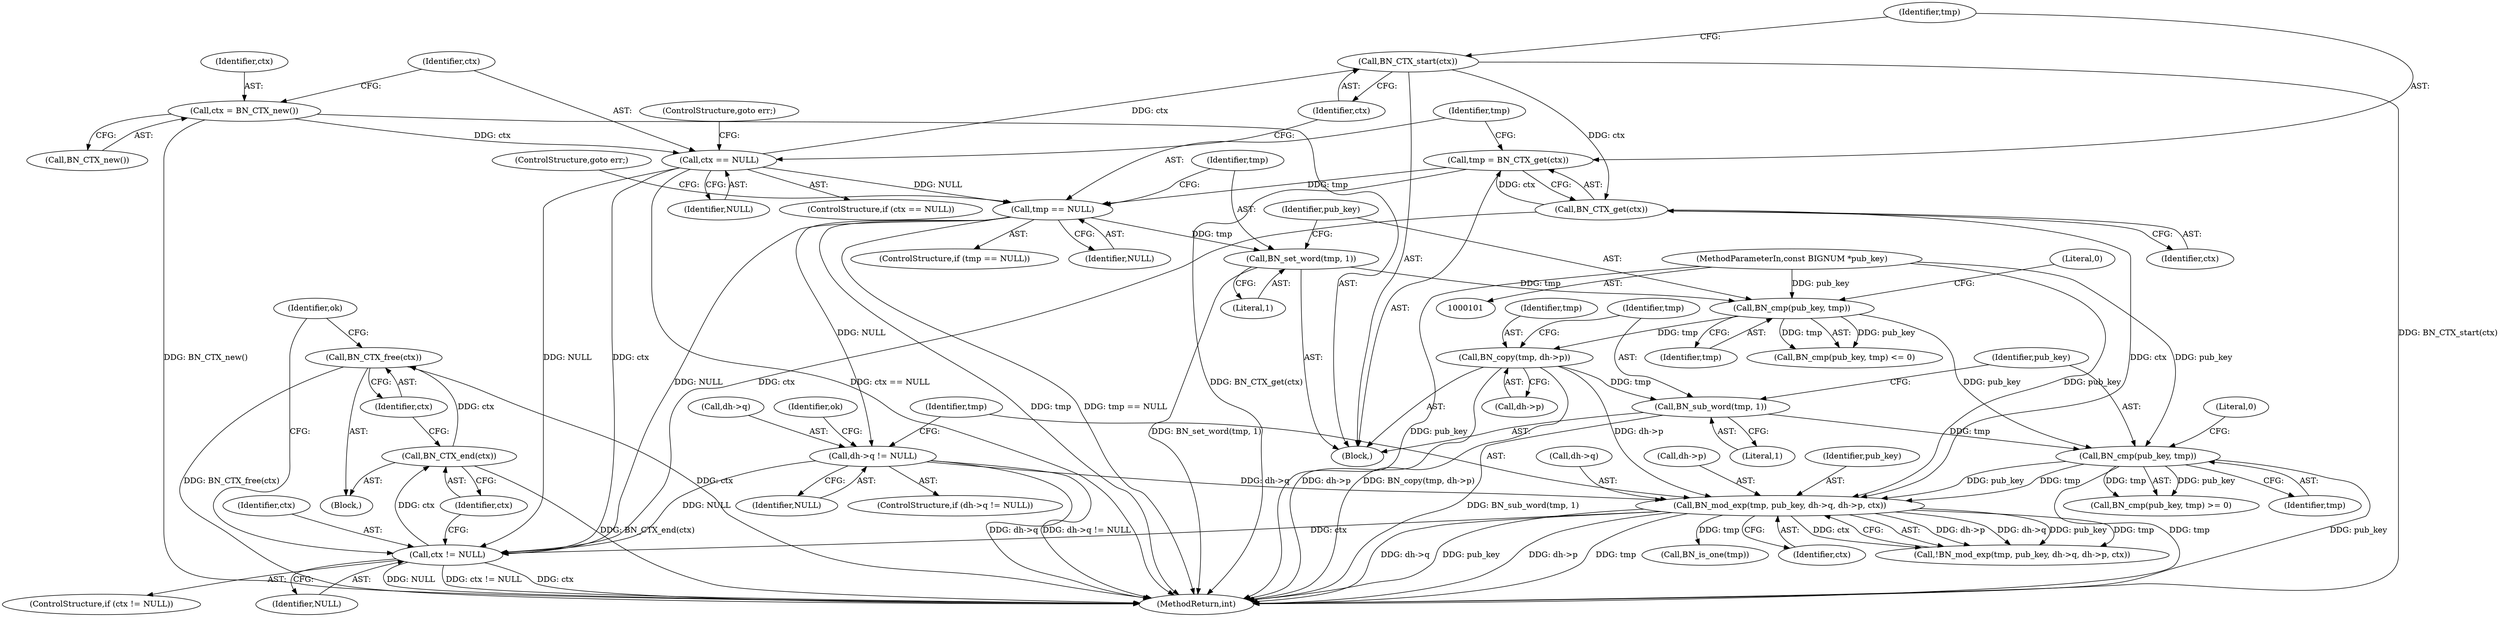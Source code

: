 digraph "0_openssl_878e2c5b13010329c203f309ed0c8f2113f85648@API" {
"1000211" [label="(Call,BN_CTX_free(ctx))"];
"1000209" [label="(Call,BN_CTX_end(ctx))"];
"1000205" [label="(Call,ctx != NULL)"];
"1000181" [label="(Call,BN_mod_exp(tmp, pub_key, dh->q, dh->p, ctx))"];
"1000164" [label="(Call,BN_cmp(pub_key, tmp))"];
"1000146" [label="(Call,BN_cmp(pub_key, tmp))"];
"1000103" [label="(MethodParameterIn,const BIGNUM *pub_key)"];
"1000141" [label="(Call,BN_set_word(tmp, 1))"];
"1000137" [label="(Call,tmp == NULL)"];
"1000132" [label="(Call,tmp = BN_CTX_get(ctx))"];
"1000134" [label="(Call,BN_CTX_get(ctx))"];
"1000130" [label="(Call,BN_CTX_start(ctx))"];
"1000126" [label="(Call,ctx == NULL)"];
"1000122" [label="(Call,ctx = BN_CTX_new())"];
"1000159" [label="(Call,BN_sub_word(tmp, 1))"];
"1000154" [label="(Call,BN_copy(tmp, dh->p))"];
"1000173" [label="(Call,dh->q != NULL)"];
"1000161" [label="(Literal,1)"];
"1000182" [label="(Identifier,tmp)"];
"1000147" [label="(Identifier,pub_key)"];
"1000143" [label="(Literal,1)"];
"1000149" [label="(Literal,0)"];
"1000146" [label="(Call,BN_cmp(pub_key, tmp))"];
"1000124" [label="(Call,BN_CTX_new())"];
"1000140" [label="(ControlStructure,goto err;)"];
"1000214" [label="(Identifier,ok)"];
"1000129" [label="(ControlStructure,goto err;)"];
"1000187" [label="(Call,dh->p)"];
"1000167" [label="(Literal,0)"];
"1000183" [label="(Identifier,pub_key)"];
"1000122" [label="(Call,ctx = BN_CTX_new())"];
"1000126" [label="(Call,ctx == NULL)"];
"1000154" [label="(Call,BN_copy(tmp, dh->p))"];
"1000194" [label="(Call,BN_is_one(tmp))"];
"1000156" [label="(Call,dh->p)"];
"1000134" [label="(Call,BN_CTX_get(ctx))"];
"1000135" [label="(Identifier,ctx)"];
"1000209" [label="(Call,BN_CTX_end(ctx))"];
"1000207" [label="(Identifier,NULL)"];
"1000132" [label="(Call,tmp = BN_CTX_get(ctx))"];
"1000164" [label="(Call,BN_cmp(pub_key, tmp))"];
"1000159" [label="(Call,BN_sub_word(tmp, 1))"];
"1000131" [label="(Identifier,ctx)"];
"1000206" [label="(Identifier,ctx)"];
"1000141" [label="(Call,BN_set_word(tmp, 1))"];
"1000190" [label="(Identifier,ctx)"];
"1000204" [label="(ControlStructure,if (ctx != NULL))"];
"1000133" [label="(Identifier,tmp)"];
"1000211" [label="(Call,BN_CTX_free(ctx))"];
"1000145" [label="(Call,BN_cmp(pub_key, tmp) <= 0)"];
"1000136" [label="(ControlStructure,if (tmp == NULL))"];
"1000128" [label="(Identifier,NULL)"];
"1000201" [label="(Identifier,ok)"];
"1000125" [label="(ControlStructure,if (ctx == NULL))"];
"1000205" [label="(Call,ctx != NULL)"];
"1000105" [label="(Block,)"];
"1000177" [label="(Identifier,NULL)"];
"1000155" [label="(Identifier,tmp)"];
"1000181" [label="(Call,BN_mod_exp(tmp, pub_key, dh->q, dh->p, ctx))"];
"1000180" [label="(Call,!BN_mod_exp(tmp, pub_key, dh->q, dh->p, ctx))"];
"1000163" [label="(Call,BN_cmp(pub_key, tmp) >= 0)"];
"1000184" [label="(Call,dh->q)"];
"1000130" [label="(Call,BN_CTX_start(ctx))"];
"1000127" [label="(Identifier,ctx)"];
"1000139" [label="(Identifier,NULL)"];
"1000208" [label="(Block,)"];
"1000215" [label="(MethodReturn,int)"];
"1000174" [label="(Call,dh->q)"];
"1000103" [label="(MethodParameterIn,const BIGNUM *pub_key)"];
"1000173" [label="(Call,dh->q != NULL)"];
"1000210" [label="(Identifier,ctx)"];
"1000165" [label="(Identifier,pub_key)"];
"1000160" [label="(Identifier,tmp)"];
"1000138" [label="(Identifier,tmp)"];
"1000148" [label="(Identifier,tmp)"];
"1000142" [label="(Identifier,tmp)"];
"1000137" [label="(Call,tmp == NULL)"];
"1000166" [label="(Identifier,tmp)"];
"1000212" [label="(Identifier,ctx)"];
"1000123" [label="(Identifier,ctx)"];
"1000172" [label="(ControlStructure,if (dh->q != NULL))"];
"1000211" -> "1000208"  [label="AST: "];
"1000211" -> "1000212"  [label="CFG: "];
"1000212" -> "1000211"  [label="AST: "];
"1000214" -> "1000211"  [label="CFG: "];
"1000211" -> "1000215"  [label="DDG: ctx"];
"1000211" -> "1000215"  [label="DDG: BN_CTX_free(ctx)"];
"1000209" -> "1000211"  [label="DDG: ctx"];
"1000209" -> "1000208"  [label="AST: "];
"1000209" -> "1000210"  [label="CFG: "];
"1000210" -> "1000209"  [label="AST: "];
"1000212" -> "1000209"  [label="CFG: "];
"1000209" -> "1000215"  [label="DDG: BN_CTX_end(ctx)"];
"1000205" -> "1000209"  [label="DDG: ctx"];
"1000205" -> "1000204"  [label="AST: "];
"1000205" -> "1000207"  [label="CFG: "];
"1000206" -> "1000205"  [label="AST: "];
"1000207" -> "1000205"  [label="AST: "];
"1000210" -> "1000205"  [label="CFG: "];
"1000214" -> "1000205"  [label="CFG: "];
"1000205" -> "1000215"  [label="DDG: ctx"];
"1000205" -> "1000215"  [label="DDG: NULL"];
"1000205" -> "1000215"  [label="DDG: ctx != NULL"];
"1000181" -> "1000205"  [label="DDG: ctx"];
"1000126" -> "1000205"  [label="DDG: ctx"];
"1000126" -> "1000205"  [label="DDG: NULL"];
"1000134" -> "1000205"  [label="DDG: ctx"];
"1000137" -> "1000205"  [label="DDG: NULL"];
"1000173" -> "1000205"  [label="DDG: NULL"];
"1000181" -> "1000180"  [label="AST: "];
"1000181" -> "1000190"  [label="CFG: "];
"1000182" -> "1000181"  [label="AST: "];
"1000183" -> "1000181"  [label="AST: "];
"1000184" -> "1000181"  [label="AST: "];
"1000187" -> "1000181"  [label="AST: "];
"1000190" -> "1000181"  [label="AST: "];
"1000180" -> "1000181"  [label="CFG: "];
"1000181" -> "1000215"  [label="DDG: dh->p"];
"1000181" -> "1000215"  [label="DDG: tmp"];
"1000181" -> "1000215"  [label="DDG: dh->q"];
"1000181" -> "1000215"  [label="DDG: pub_key"];
"1000181" -> "1000180"  [label="DDG: dh->p"];
"1000181" -> "1000180"  [label="DDG: dh->q"];
"1000181" -> "1000180"  [label="DDG: pub_key"];
"1000181" -> "1000180"  [label="DDG: tmp"];
"1000181" -> "1000180"  [label="DDG: ctx"];
"1000164" -> "1000181"  [label="DDG: tmp"];
"1000164" -> "1000181"  [label="DDG: pub_key"];
"1000103" -> "1000181"  [label="DDG: pub_key"];
"1000173" -> "1000181"  [label="DDG: dh->q"];
"1000154" -> "1000181"  [label="DDG: dh->p"];
"1000134" -> "1000181"  [label="DDG: ctx"];
"1000181" -> "1000194"  [label="DDG: tmp"];
"1000164" -> "1000163"  [label="AST: "];
"1000164" -> "1000166"  [label="CFG: "];
"1000165" -> "1000164"  [label="AST: "];
"1000166" -> "1000164"  [label="AST: "];
"1000167" -> "1000164"  [label="CFG: "];
"1000164" -> "1000215"  [label="DDG: tmp"];
"1000164" -> "1000215"  [label="DDG: pub_key"];
"1000164" -> "1000163"  [label="DDG: pub_key"];
"1000164" -> "1000163"  [label="DDG: tmp"];
"1000146" -> "1000164"  [label="DDG: pub_key"];
"1000103" -> "1000164"  [label="DDG: pub_key"];
"1000159" -> "1000164"  [label="DDG: tmp"];
"1000146" -> "1000145"  [label="AST: "];
"1000146" -> "1000148"  [label="CFG: "];
"1000147" -> "1000146"  [label="AST: "];
"1000148" -> "1000146"  [label="AST: "];
"1000149" -> "1000146"  [label="CFG: "];
"1000146" -> "1000145"  [label="DDG: pub_key"];
"1000146" -> "1000145"  [label="DDG: tmp"];
"1000103" -> "1000146"  [label="DDG: pub_key"];
"1000141" -> "1000146"  [label="DDG: tmp"];
"1000146" -> "1000154"  [label="DDG: tmp"];
"1000103" -> "1000101"  [label="AST: "];
"1000103" -> "1000215"  [label="DDG: pub_key"];
"1000141" -> "1000105"  [label="AST: "];
"1000141" -> "1000143"  [label="CFG: "];
"1000142" -> "1000141"  [label="AST: "];
"1000143" -> "1000141"  [label="AST: "];
"1000147" -> "1000141"  [label="CFG: "];
"1000141" -> "1000215"  [label="DDG: BN_set_word(tmp, 1)"];
"1000137" -> "1000141"  [label="DDG: tmp"];
"1000137" -> "1000136"  [label="AST: "];
"1000137" -> "1000139"  [label="CFG: "];
"1000138" -> "1000137"  [label="AST: "];
"1000139" -> "1000137"  [label="AST: "];
"1000140" -> "1000137"  [label="CFG: "];
"1000142" -> "1000137"  [label="CFG: "];
"1000137" -> "1000215"  [label="DDG: tmp"];
"1000137" -> "1000215"  [label="DDG: tmp == NULL"];
"1000132" -> "1000137"  [label="DDG: tmp"];
"1000126" -> "1000137"  [label="DDG: NULL"];
"1000137" -> "1000173"  [label="DDG: NULL"];
"1000132" -> "1000105"  [label="AST: "];
"1000132" -> "1000134"  [label="CFG: "];
"1000133" -> "1000132"  [label="AST: "];
"1000134" -> "1000132"  [label="AST: "];
"1000138" -> "1000132"  [label="CFG: "];
"1000132" -> "1000215"  [label="DDG: BN_CTX_get(ctx)"];
"1000134" -> "1000132"  [label="DDG: ctx"];
"1000134" -> "1000135"  [label="CFG: "];
"1000135" -> "1000134"  [label="AST: "];
"1000130" -> "1000134"  [label="DDG: ctx"];
"1000130" -> "1000105"  [label="AST: "];
"1000130" -> "1000131"  [label="CFG: "];
"1000131" -> "1000130"  [label="AST: "];
"1000133" -> "1000130"  [label="CFG: "];
"1000130" -> "1000215"  [label="DDG: BN_CTX_start(ctx)"];
"1000126" -> "1000130"  [label="DDG: ctx"];
"1000126" -> "1000125"  [label="AST: "];
"1000126" -> "1000128"  [label="CFG: "];
"1000127" -> "1000126"  [label="AST: "];
"1000128" -> "1000126"  [label="AST: "];
"1000129" -> "1000126"  [label="CFG: "];
"1000131" -> "1000126"  [label="CFG: "];
"1000126" -> "1000215"  [label="DDG: ctx == NULL"];
"1000122" -> "1000126"  [label="DDG: ctx"];
"1000122" -> "1000105"  [label="AST: "];
"1000122" -> "1000124"  [label="CFG: "];
"1000123" -> "1000122"  [label="AST: "];
"1000124" -> "1000122"  [label="AST: "];
"1000127" -> "1000122"  [label="CFG: "];
"1000122" -> "1000215"  [label="DDG: BN_CTX_new()"];
"1000159" -> "1000105"  [label="AST: "];
"1000159" -> "1000161"  [label="CFG: "];
"1000160" -> "1000159"  [label="AST: "];
"1000161" -> "1000159"  [label="AST: "];
"1000165" -> "1000159"  [label="CFG: "];
"1000159" -> "1000215"  [label="DDG: BN_sub_word(tmp, 1)"];
"1000154" -> "1000159"  [label="DDG: tmp"];
"1000154" -> "1000105"  [label="AST: "];
"1000154" -> "1000156"  [label="CFG: "];
"1000155" -> "1000154"  [label="AST: "];
"1000156" -> "1000154"  [label="AST: "];
"1000160" -> "1000154"  [label="CFG: "];
"1000154" -> "1000215"  [label="DDG: BN_copy(tmp, dh->p)"];
"1000154" -> "1000215"  [label="DDG: dh->p"];
"1000173" -> "1000172"  [label="AST: "];
"1000173" -> "1000177"  [label="CFG: "];
"1000174" -> "1000173"  [label="AST: "];
"1000177" -> "1000173"  [label="AST: "];
"1000182" -> "1000173"  [label="CFG: "];
"1000201" -> "1000173"  [label="CFG: "];
"1000173" -> "1000215"  [label="DDG: dh->q != NULL"];
"1000173" -> "1000215"  [label="DDG: dh->q"];
}
